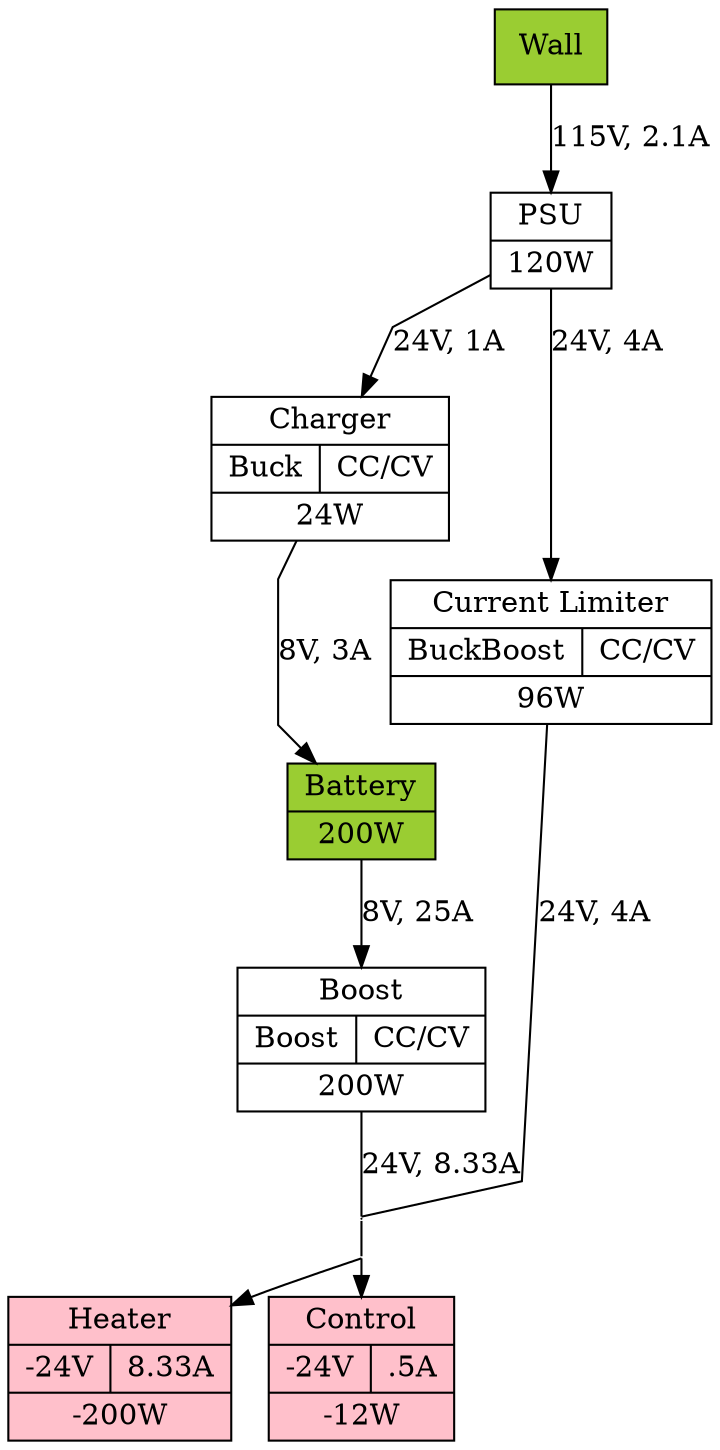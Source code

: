 digraph G {
    splines=compound
    concentrate=true
    overlap=compress
    sep=.5
    node [shape=record]
    
    wall [label="{Wall}",fillcolor=yellowgreen,style=filled]
    psu [label="{PSU|120W}"]
    bat [label="{Battery|200W}",fillcolor=yellowgreen,style=filled]
    heater [label="{Heater|{-24V|8.33A}|-200W}",fillcolor=pink,style=filled]
    control [label="{Control|{-24V|.5A}|-12W}",fillcolor=pink,style=filled]
    
    bat_charge [label="{Charger|{Buck|CC/CV}|24W}"]
    cur_lim [label="{Current Limiter|{BuckBoost|CC/CV}|96W}"]
    bat_boost [label="{Boost|{Boost|CC/CV}|200W}"]
    
    wall -> psu [label="115V, 2.1A",weight=240]
    psu -> bat_charge [label="24V, 1A", weight=24]
    bat_charge -> bat [label="8V, 3A", weight=24]
    bat -> bat_boost [label="8V, 25A", weight=200]
    psu -> cur_lim [label="24V, 4A",weight=96]
    cur_lim -> comm [dir=none, label="24V, 4A", weight=96]
    bat_boost -> comm [dir=none, label="24V, 8.33A", weight=200]

    
    comm [shape=point,width=0]
    comm -> {heater, control} [weight=296]
}
